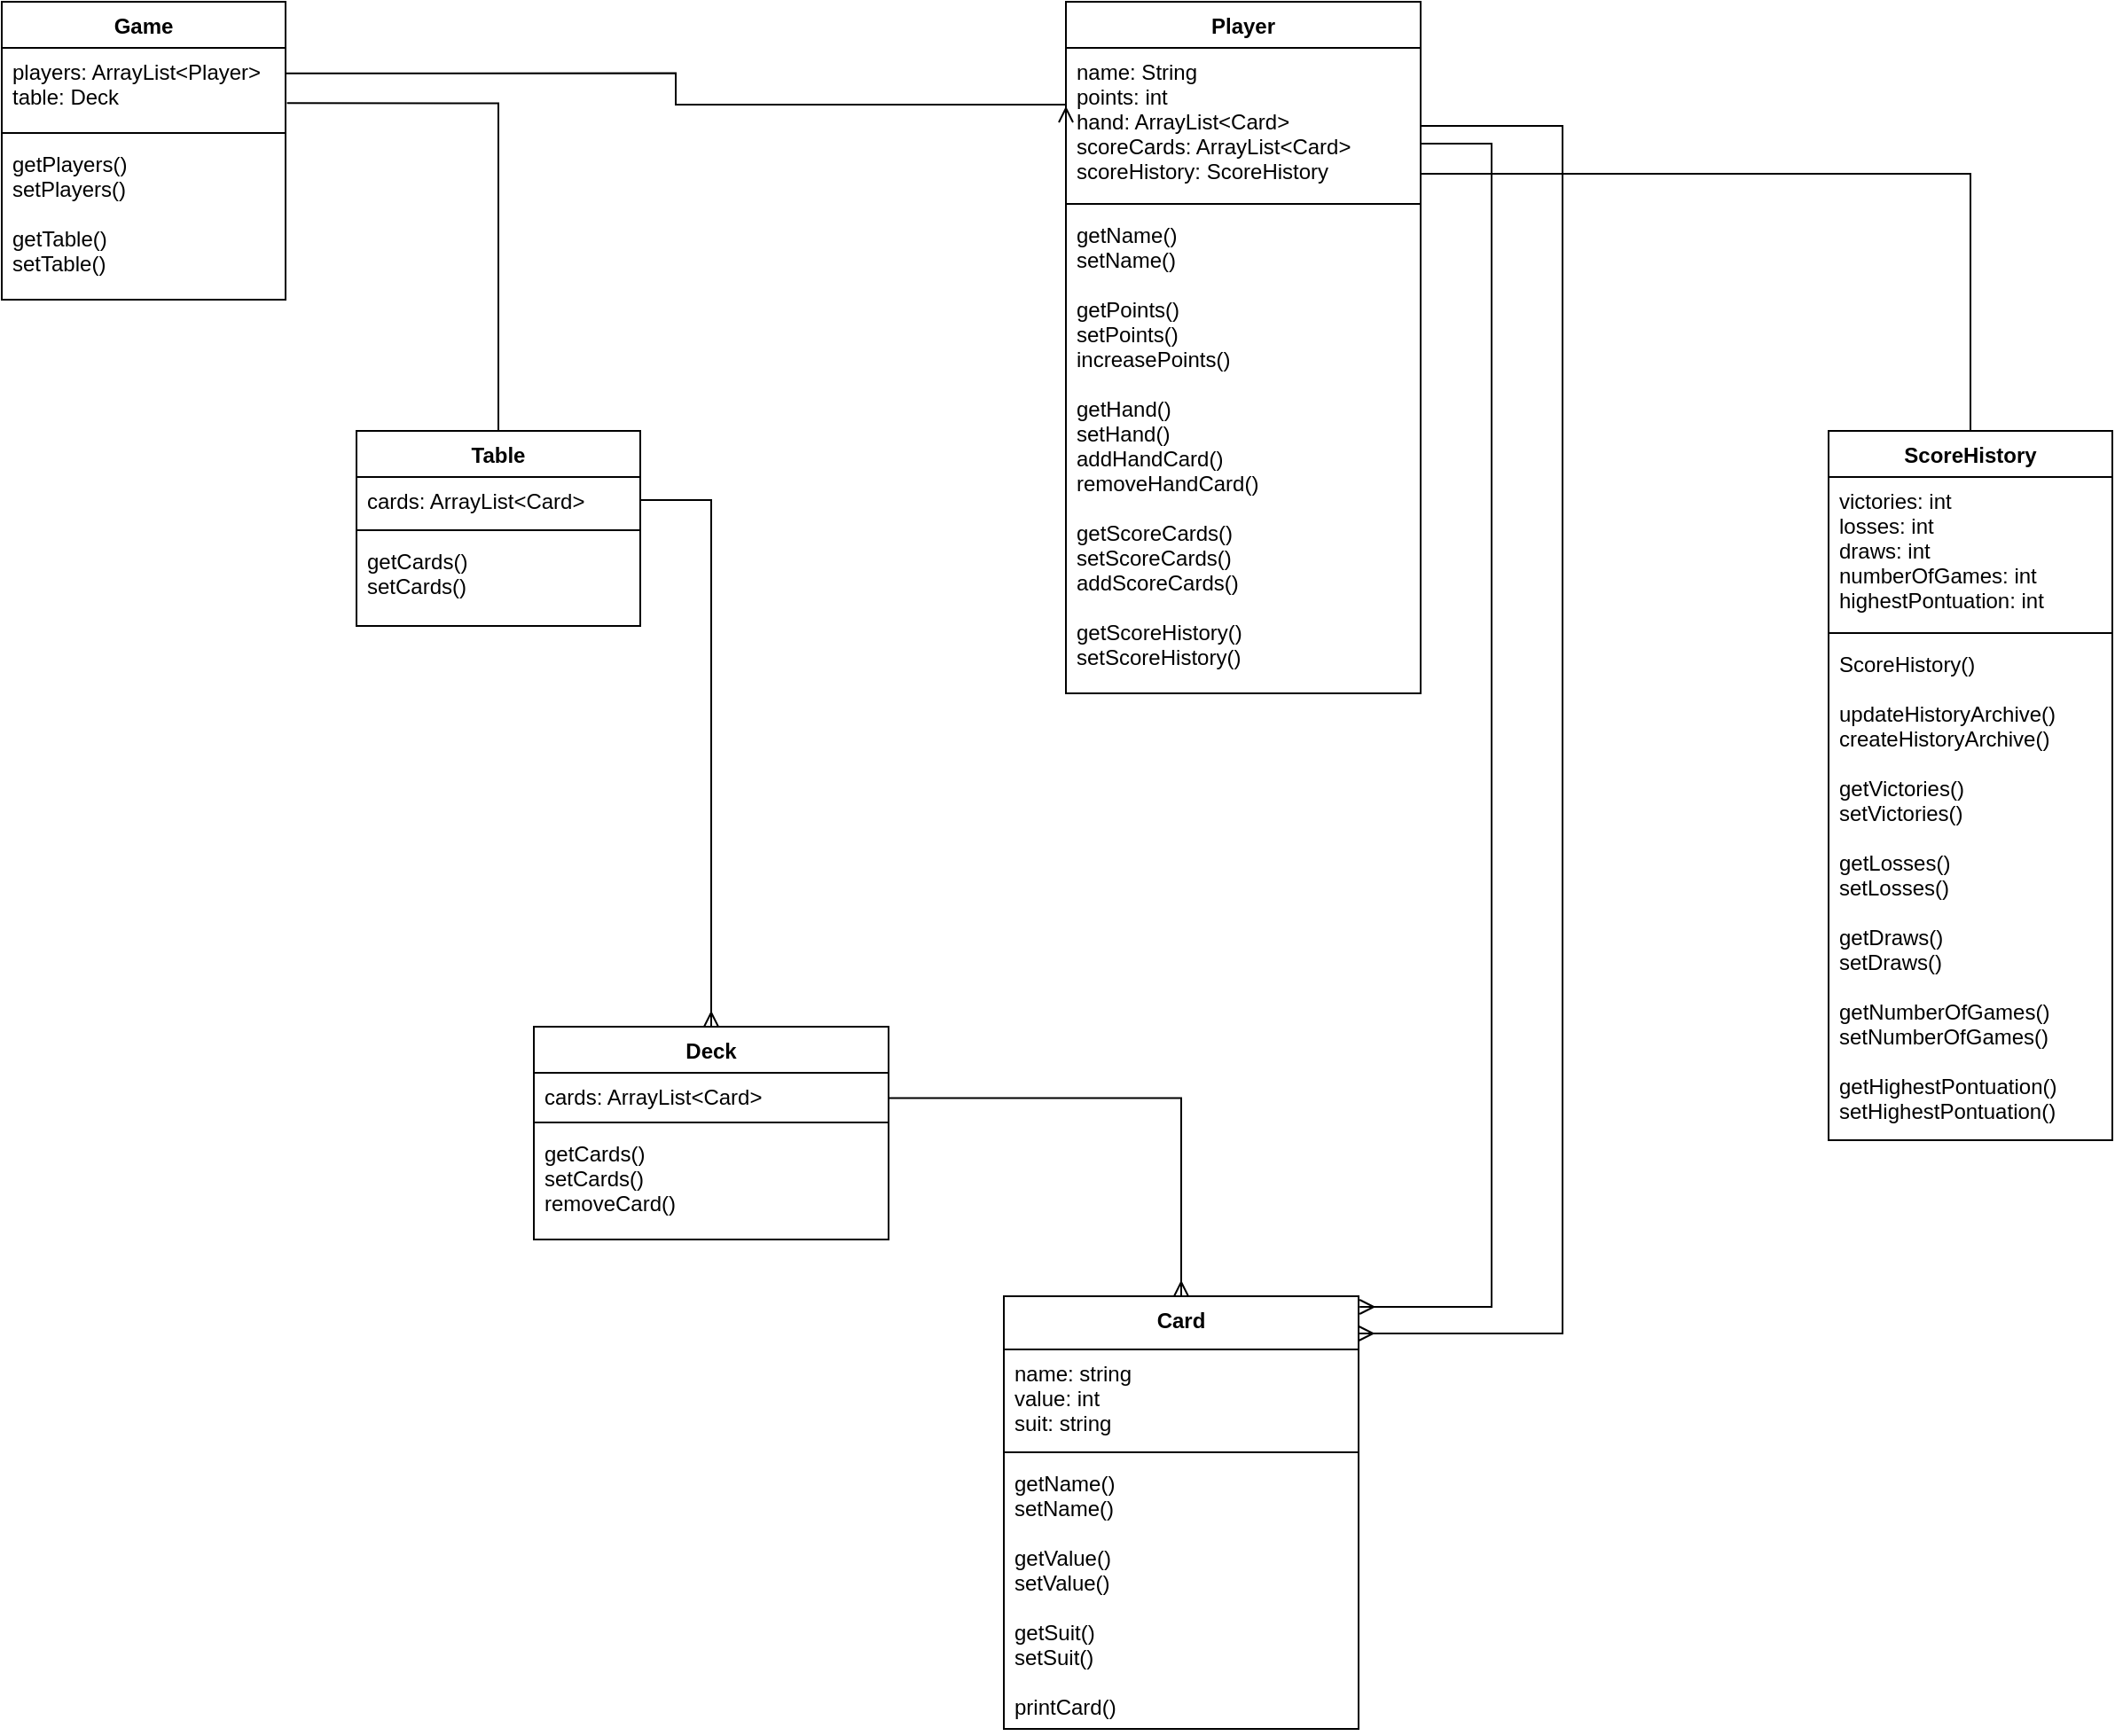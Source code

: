 <mxfile version="13.3.6" type="device"><diagram id="C5RBs43oDa-KdzZeNtuy" name="Page-1"><mxGraphModel dx="2370" dy="1270" grid="1" gridSize="10" guides="1" tooltips="1" connect="1" arrows="1" fold="1" page="1" pageScale="1" pageWidth="200" pageHeight="100" math="0" shadow="0"><root><mxCell id="WIyWlLk6GJQsqaUBKTNV-0"/><mxCell id="WIyWlLk6GJQsqaUBKTNV-1" parent="WIyWlLk6GJQsqaUBKTNV-0"/><mxCell id="TM_wy3_3pNcfR3OwNHhH-30" style="edgeStyle=orthogonalEdgeStyle;rounded=0;orthogonalLoop=1;jettySize=auto;html=1;exitX=1.002;exitY=0.326;exitDx=0;exitDy=0;entryX=0;entryY=0.5;entryDx=0;entryDy=0;endArrow=ERmany;endFill=0;exitPerimeter=0;align=left;" parent="WIyWlLk6GJQsqaUBKTNV-1" source="TM_wy3_3pNcfR3OwNHhH-5" target="TM_wy3_3pNcfR3OwNHhH-13" edge="1"><mxGeometry relative="1" as="geometry"><Array as="points"><mxPoint x="485" y="80"/><mxPoint x="485" y="98"/></Array></mxGeometry></mxCell><mxCell id="TM_wy3_3pNcfR3OwNHhH-32" style="edgeStyle=orthogonalEdgeStyle;rounded=0;orthogonalLoop=1;jettySize=auto;html=1;entryX=0.5;entryY=0;entryDx=0;entryDy=0;endArrow=ERmany;endFill=0;exitX=1;exitY=0.593;exitDx=0;exitDy=0;exitPerimeter=0;align=left;" parent="WIyWlLk6GJQsqaUBKTNV-1" source="TM_wy3_3pNcfR3OwNHhH-17" target="TM_wy3_3pNcfR3OwNHhH-20" edge="1"><mxGeometry relative="1" as="geometry"><mxPoint x="645" y="398" as="sourcePoint"/><Array as="points"><mxPoint x="770" y="658"/></Array></mxGeometry></mxCell><mxCell id="TM_wy3_3pNcfR3OwNHhH-33" style="edgeStyle=orthogonalEdgeStyle;rounded=0;orthogonalLoop=1;jettySize=auto;html=1;endArrow=ERmany;endFill=0;entryX=1.001;entryY=0.087;entryDx=0;entryDy=0;entryPerimeter=0;align=left;" parent="WIyWlLk6GJQsqaUBKTNV-1" source="TM_wy3_3pNcfR3OwNHhH-13" target="TM_wy3_3pNcfR3OwNHhH-20" edge="1"><mxGeometry relative="1" as="geometry"><mxPoint x="765" y="660" as="targetPoint"/><Array as="points"><mxPoint x="985" y="110"/><mxPoint x="985" y="791"/><mxPoint x="870" y="791"/></Array></mxGeometry></mxCell><mxCell id="TM_wy3_3pNcfR3OwNHhH-34" style="edgeStyle=orthogonalEdgeStyle;rounded=0;orthogonalLoop=1;jettySize=auto;html=1;endArrow=ERmany;endFill=0;entryX=1.003;entryY=0.023;entryDx=0;entryDy=0;entryPerimeter=0;align=left;" parent="WIyWlLk6GJQsqaUBKTNV-1" source="TM_wy3_3pNcfR3OwNHhH-13" target="TM_wy3_3pNcfR3OwNHhH-20" edge="1"><mxGeometry relative="1" as="geometry"><mxPoint x="875" y="650" as="targetPoint"/><Array as="points"><mxPoint x="945" y="120"/><mxPoint x="945" y="776"/><mxPoint x="871" y="776"/></Array></mxGeometry></mxCell><mxCell id="b77xvqRE9bEQW2HuMm5O-8" style="edgeStyle=orthogonalEdgeStyle;rounded=0;orthogonalLoop=1;jettySize=auto;html=1;exitX=1;exitY=0.5;exitDx=0;exitDy=0;endArrow=ERmany;endFill=0;entryX=0.5;entryY=0;entryDx=0;entryDy=0;" edge="1" parent="WIyWlLk6GJQsqaUBKTNV-1" source="b77xvqRE9bEQW2HuMm5O-5" target="TM_wy3_3pNcfR3OwNHhH-16"><mxGeometry relative="1" as="geometry"><mxPoint x="662" y="948" as="targetPoint"/><Array as="points"><mxPoint x="505" y="321"/></Array></mxGeometry></mxCell><mxCell id="b77xvqRE9bEQW2HuMm5O-9" style="edgeStyle=orthogonalEdgeStyle;rounded=0;orthogonalLoop=1;jettySize=auto;html=1;endArrow=none;endFill=0;exitX=1.005;exitY=0.708;exitDx=0;exitDy=0;exitPerimeter=0;" edge="1" parent="WIyWlLk6GJQsqaUBKTNV-1" source="TM_wy3_3pNcfR3OwNHhH-5" target="b77xvqRE9bEQW2HuMm5O-4"><mxGeometry relative="1" as="geometry"/></mxCell><mxCell id="b77xvqRE9bEQW2HuMm5O-10" style="edgeStyle=orthogonalEdgeStyle;rounded=0;orthogonalLoop=1;jettySize=auto;html=1;endArrow=none;endFill=0;exitX=1;exitY=0.845;exitDx=0;exitDy=0;exitPerimeter=0;entryX=0.5;entryY=0;entryDx=0;entryDy=0;" edge="1" parent="WIyWlLk6GJQsqaUBKTNV-1" source="TM_wy3_3pNcfR3OwNHhH-13" target="b77xvqRE9bEQW2HuMm5O-11"><mxGeometry relative="1" as="geometry"><mxPoint x="1215" y="418" as="targetPoint"/><Array as="points"><mxPoint x="1215" y="137"/></Array></mxGeometry></mxCell><mxCell id="TM_wy3_3pNcfR3OwNHhH-4" value="Game" style="swimlane;fontStyle=1;align=center;verticalAlign=top;childLayout=stackLayout;horizontal=1;startSize=26;horizontalStack=0;resizeParent=1;resizeParentMax=0;resizeLast=0;collapsible=1;marginBottom=0;" parent="WIyWlLk6GJQsqaUBKTNV-1" vertex="1"><mxGeometry x="105" y="40" width="160" height="168" as="geometry"/></mxCell><mxCell id="TM_wy3_3pNcfR3OwNHhH-5" value="players: ArrayList&lt;Player&gt;&#10;table: Deck" style="text;strokeColor=none;fillColor=none;align=left;verticalAlign=top;spacingLeft=4;spacingRight=4;overflow=hidden;rotatable=0;points=[[0,0.5],[1,0.5]];portConstraint=eastwest;" parent="TM_wy3_3pNcfR3OwNHhH-4" vertex="1"><mxGeometry y="26" width="160" height="44" as="geometry"/></mxCell><mxCell id="TM_wy3_3pNcfR3OwNHhH-6" value="" style="line;strokeWidth=1;fillColor=none;align=left;verticalAlign=middle;spacingTop=-1;spacingLeft=3;spacingRight=3;rotatable=0;labelPosition=right;points=[];portConstraint=eastwest;" parent="TM_wy3_3pNcfR3OwNHhH-4" vertex="1"><mxGeometry y="70" width="160" height="8" as="geometry"/></mxCell><mxCell id="TM_wy3_3pNcfR3OwNHhH-7" value="getPlayers()&#10;setPlayers()&#10;&#10;getTable()&#10;setTable()" style="text;strokeColor=none;fillColor=none;align=left;verticalAlign=top;spacingLeft=4;spacingRight=4;overflow=hidden;rotatable=0;points=[[0,0.5],[1,0.5]];portConstraint=eastwest;" parent="TM_wy3_3pNcfR3OwNHhH-4" vertex="1"><mxGeometry y="78" width="160" height="90" as="geometry"/></mxCell><mxCell id="TM_wy3_3pNcfR3OwNHhH-12" value="Player" style="swimlane;fontStyle=1;align=center;verticalAlign=top;childLayout=stackLayout;horizontal=1;startSize=26;horizontalStack=0;resizeParent=1;resizeParentMax=0;resizeLast=0;collapsible=1;marginBottom=0;" parent="WIyWlLk6GJQsqaUBKTNV-1" vertex="1"><mxGeometry x="705" y="40" width="200" height="390" as="geometry"/></mxCell><mxCell id="TM_wy3_3pNcfR3OwNHhH-13" value="name: String&#10;points: int&#10;hand: ArrayList&lt;Card&gt;&#10;scoreCards: ArrayList&lt;Card&gt;&#10;scoreHistory: ScoreHistory" style="text;strokeColor=none;fillColor=none;align=left;verticalAlign=top;spacingLeft=4;spacingRight=4;overflow=hidden;rotatable=0;points=[[0,0.5],[1,0.5]];portConstraint=eastwest;" parent="TM_wy3_3pNcfR3OwNHhH-12" vertex="1"><mxGeometry y="26" width="200" height="84" as="geometry"/></mxCell><mxCell id="TM_wy3_3pNcfR3OwNHhH-14" value="" style="line;strokeWidth=1;fillColor=none;align=left;verticalAlign=middle;spacingTop=-1;spacingLeft=3;spacingRight=3;rotatable=0;labelPosition=right;points=[];portConstraint=eastwest;" parent="TM_wy3_3pNcfR3OwNHhH-12" vertex="1"><mxGeometry y="110" width="200" height="8" as="geometry"/></mxCell><mxCell id="TM_wy3_3pNcfR3OwNHhH-15" value="getName()&#10;setName()&#10;&#10;getPoints()&#10;setPoints()&#10;increasePoints()&#10;&#10;getHand()&#10;setHand()&#10;addHandCard()&#10;removeHandCard()&#10;&#10;getScoreCards()&#10;setScoreCards()&#10;addScoreCards()&#10;&#10;getScoreHistory()&#10;setScoreHistory()&#10;" style="text;strokeColor=none;fillColor=none;align=left;verticalAlign=top;spacingLeft=4;spacingRight=4;overflow=hidden;rotatable=0;points=[[0,0.5],[1,0.5]];portConstraint=eastwest;" parent="TM_wy3_3pNcfR3OwNHhH-12" vertex="1"><mxGeometry y="118" width="200" height="272" as="geometry"/></mxCell><mxCell id="b77xvqRE9bEQW2HuMm5O-4" value="Table" style="swimlane;fontStyle=1;align=center;verticalAlign=top;childLayout=stackLayout;horizontal=1;startSize=26;horizontalStack=0;resizeParent=1;resizeParentMax=0;resizeLast=0;collapsible=1;marginBottom=0;" vertex="1" parent="WIyWlLk6GJQsqaUBKTNV-1"><mxGeometry x="305" y="282" width="160" height="110" as="geometry"/></mxCell><mxCell id="b77xvqRE9bEQW2HuMm5O-5" value="cards: ArrayList&lt;Card&gt;" style="text;strokeColor=none;fillColor=none;align=left;verticalAlign=top;spacingLeft=4;spacingRight=4;overflow=hidden;rotatable=0;points=[[0,0.5],[1,0.5]];portConstraint=eastwest;" vertex="1" parent="b77xvqRE9bEQW2HuMm5O-4"><mxGeometry y="26" width="160" height="26" as="geometry"/></mxCell><mxCell id="b77xvqRE9bEQW2HuMm5O-6" value="" style="line;strokeWidth=1;fillColor=none;align=left;verticalAlign=middle;spacingTop=-1;spacingLeft=3;spacingRight=3;rotatable=0;labelPosition=right;points=[];portConstraint=eastwest;" vertex="1" parent="b77xvqRE9bEQW2HuMm5O-4"><mxGeometry y="52" width="160" height="8" as="geometry"/></mxCell><mxCell id="b77xvqRE9bEQW2HuMm5O-7" value="getCards()&#10;setCards()" style="text;strokeColor=none;fillColor=none;align=left;verticalAlign=top;spacingLeft=4;spacingRight=4;overflow=hidden;rotatable=0;points=[[0,0.5],[1,0.5]];portConstraint=eastwest;" vertex="1" parent="b77xvqRE9bEQW2HuMm5O-4"><mxGeometry y="60" width="160" height="50" as="geometry"/></mxCell><mxCell id="b77xvqRE9bEQW2HuMm5O-11" value="ScoreHistory" style="swimlane;fontStyle=1;align=center;verticalAlign=top;childLayout=stackLayout;horizontal=1;startSize=26;horizontalStack=0;resizeParent=1;resizeParentMax=0;resizeLast=0;collapsible=1;marginBottom=0;" vertex="1" parent="WIyWlLk6GJQsqaUBKTNV-1"><mxGeometry x="1135" y="282" width="160" height="400" as="geometry"/></mxCell><mxCell id="b77xvqRE9bEQW2HuMm5O-12" value="victories: int&#10;losses: int&#10;draws: int&#10;numberOfGames: int&#10;highestPontuation: int" style="text;strokeColor=none;fillColor=none;align=left;verticalAlign=top;spacingLeft=4;spacingRight=4;overflow=hidden;rotatable=0;points=[[0,0.5],[1,0.5]];portConstraint=eastwest;" vertex="1" parent="b77xvqRE9bEQW2HuMm5O-11"><mxGeometry y="26" width="160" height="84" as="geometry"/></mxCell><mxCell id="b77xvqRE9bEQW2HuMm5O-13" value="" style="line;strokeWidth=1;fillColor=none;align=left;verticalAlign=middle;spacingTop=-1;spacingLeft=3;spacingRight=3;rotatable=0;labelPosition=right;points=[];portConstraint=eastwest;" vertex="1" parent="b77xvqRE9bEQW2HuMm5O-11"><mxGeometry y="110" width="160" height="8" as="geometry"/></mxCell><mxCell id="b77xvqRE9bEQW2HuMm5O-14" value="ScoreHistory()&#10;&#10;updateHistoryArchive()&#10;createHistoryArchive()&#10;&#10;getVictories()&#10;setVictories()&#10;&#10;getLosses()&#10;setLosses()&#10;&#10;getDraws()&#10;setDraws()&#10;&#10;getNumberOfGames()&#10;setNumberOfGames()&#10;&#10;getHighestPontuation()&#10;setHighestPontuation()" style="text;strokeColor=none;fillColor=none;align=left;verticalAlign=top;spacingLeft=4;spacingRight=4;overflow=hidden;rotatable=0;points=[[0,0.5],[1,0.5]];portConstraint=eastwest;" vertex="1" parent="b77xvqRE9bEQW2HuMm5O-11"><mxGeometry y="118" width="160" height="282" as="geometry"/></mxCell><mxCell id="TM_wy3_3pNcfR3OwNHhH-16" value="Deck" style="swimlane;fontStyle=1;align=center;verticalAlign=top;childLayout=stackLayout;horizontal=1;startSize=26;horizontalStack=0;resizeParent=1;resizeParentMax=0;resizeLast=0;collapsible=1;marginBottom=0;" parent="WIyWlLk6GJQsqaUBKTNV-1" vertex="1"><mxGeometry x="405" y="618" width="200" height="120" as="geometry"/></mxCell><mxCell id="TM_wy3_3pNcfR3OwNHhH-17" value="cards: ArrayList&lt;Card&gt;" style="text;strokeColor=none;fillColor=none;align=left;verticalAlign=top;spacingLeft=4;spacingRight=4;overflow=hidden;rotatable=0;points=[[0,0.5],[1,0.5]];portConstraint=eastwest;" parent="TM_wy3_3pNcfR3OwNHhH-16" vertex="1"><mxGeometry y="26" width="200" height="24" as="geometry"/></mxCell><mxCell id="TM_wy3_3pNcfR3OwNHhH-18" value="" style="line;strokeWidth=1;fillColor=none;align=left;verticalAlign=middle;spacingTop=-1;spacingLeft=3;spacingRight=3;rotatable=0;labelPosition=right;points=[];portConstraint=eastwest;" parent="TM_wy3_3pNcfR3OwNHhH-16" vertex="1"><mxGeometry y="50" width="200" height="8" as="geometry"/></mxCell><mxCell id="TM_wy3_3pNcfR3OwNHhH-19" value="getCards()&#10;setCards()&#10;removeCard()" style="text;strokeColor=none;fillColor=none;align=left;verticalAlign=top;spacingLeft=4;spacingRight=4;overflow=hidden;rotatable=0;points=[[0,0.5],[1,0.5]];portConstraint=eastwest;" parent="TM_wy3_3pNcfR3OwNHhH-16" vertex="1"><mxGeometry y="58" width="200" height="62" as="geometry"/></mxCell><mxCell id="TM_wy3_3pNcfR3OwNHhH-20" value="Card" style="swimlane;fontStyle=1;align=center;verticalAlign=top;childLayout=stackLayout;horizontal=1;startSize=30;horizontalStack=0;resizeParent=1;resizeParentMax=0;resizeLast=0;collapsible=1;marginBottom=0;" parent="WIyWlLk6GJQsqaUBKTNV-1" vertex="1"><mxGeometry x="670" y="770" width="200" height="244" as="geometry"/></mxCell><mxCell id="TM_wy3_3pNcfR3OwNHhH-21" value="name: string&#10;value: int&#10;suit: string" style="text;strokeColor=none;fillColor=none;align=left;verticalAlign=top;spacingLeft=4;spacingRight=4;overflow=hidden;rotatable=0;points=[[0,0.5],[1,0.5]];portConstraint=eastwest;" parent="TM_wy3_3pNcfR3OwNHhH-20" vertex="1"><mxGeometry y="30" width="200" height="54" as="geometry"/></mxCell><mxCell id="TM_wy3_3pNcfR3OwNHhH-22" value="" style="line;strokeWidth=1;fillColor=none;align=left;verticalAlign=middle;spacingTop=-1;spacingLeft=3;spacingRight=3;rotatable=0;labelPosition=right;points=[];portConstraint=eastwest;" parent="TM_wy3_3pNcfR3OwNHhH-20" vertex="1"><mxGeometry y="84" width="200" height="8" as="geometry"/></mxCell><mxCell id="TM_wy3_3pNcfR3OwNHhH-23" value="getName()&#10;setName()&#10;&#10;getValue()&#10;setValue()&#10;&#10;getSuit()&#10;setSuit()&#10;&#10;printCard()" style="text;strokeColor=none;fillColor=none;align=left;verticalAlign=top;spacingLeft=4;spacingRight=4;overflow=hidden;rotatable=0;points=[[0,0.5],[1,0.5]];portConstraint=eastwest;" parent="TM_wy3_3pNcfR3OwNHhH-20" vertex="1"><mxGeometry y="92" width="200" height="152" as="geometry"/></mxCell></root></mxGraphModel></diagram></mxfile>